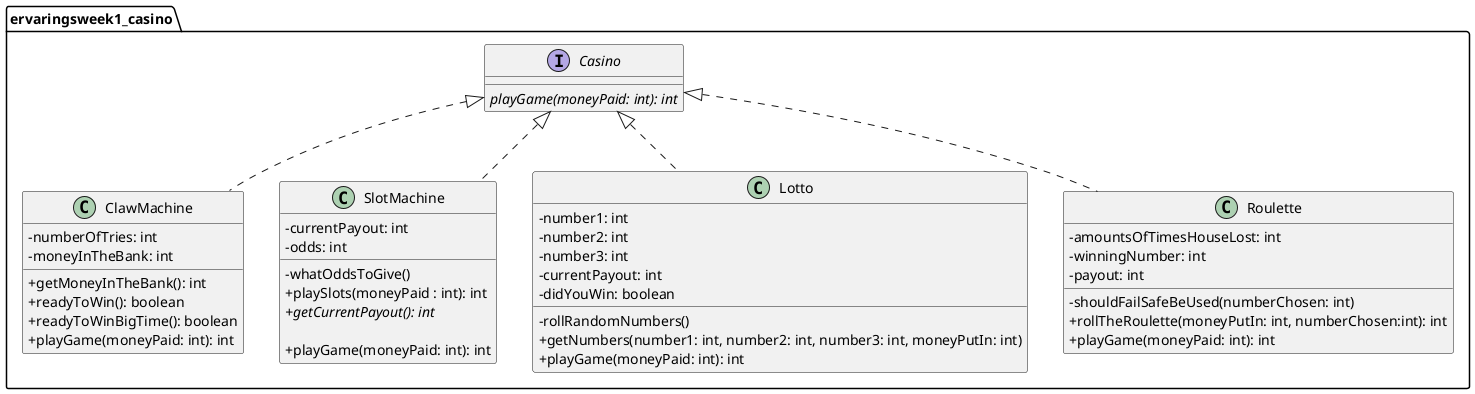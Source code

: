 @startuml
package "ervaringsweek1_casino" {

skinparam classAttributeIconSize 0


    interface Casino{
        {abstract} playGame(moneyPaid: int): int

    }

    class ClawMachine implements Casino{

        - numberOfTries: int
        - moneyInTheBank: int
        + getMoneyInTheBank(): int
        + readyToWin(): boolean
        + readyToWinBigTime(): boolean
        + playGame(moneyPaid: int): int

    }

    class SlotMachine implements Casino{
        - currentPayout: int
        - odds: int
        - whatOddsToGive()
        +playSlots(moneyPaid : int): int
        {abstract}+ getCurrentPayout(): int

        + playGame(moneyPaid: int): int
    }

    class Lotto implements Casino{
        - number1: int
        - number2: int
        - number3: int
        - currentPayout: int
        - didYouWin: boolean
        - rollRandomNumbers()
        + getNumbers(number1: int, number2: int, number3: int, moneyPutIn: int)
        + playGame(moneyPaid: int): int
    }


    class Roulette implements Casino{
        - amountsOfTimesHouseLost: int
        - winningNumber: int
        - payout: int
        - shouldFailSafeBeUsed(numberChosen: int)
        + rollTheRoulette(moneyPutIn: int, numberChosen:int): int
        + playGame(moneyPaid: int): int
    }


}

@endumlml